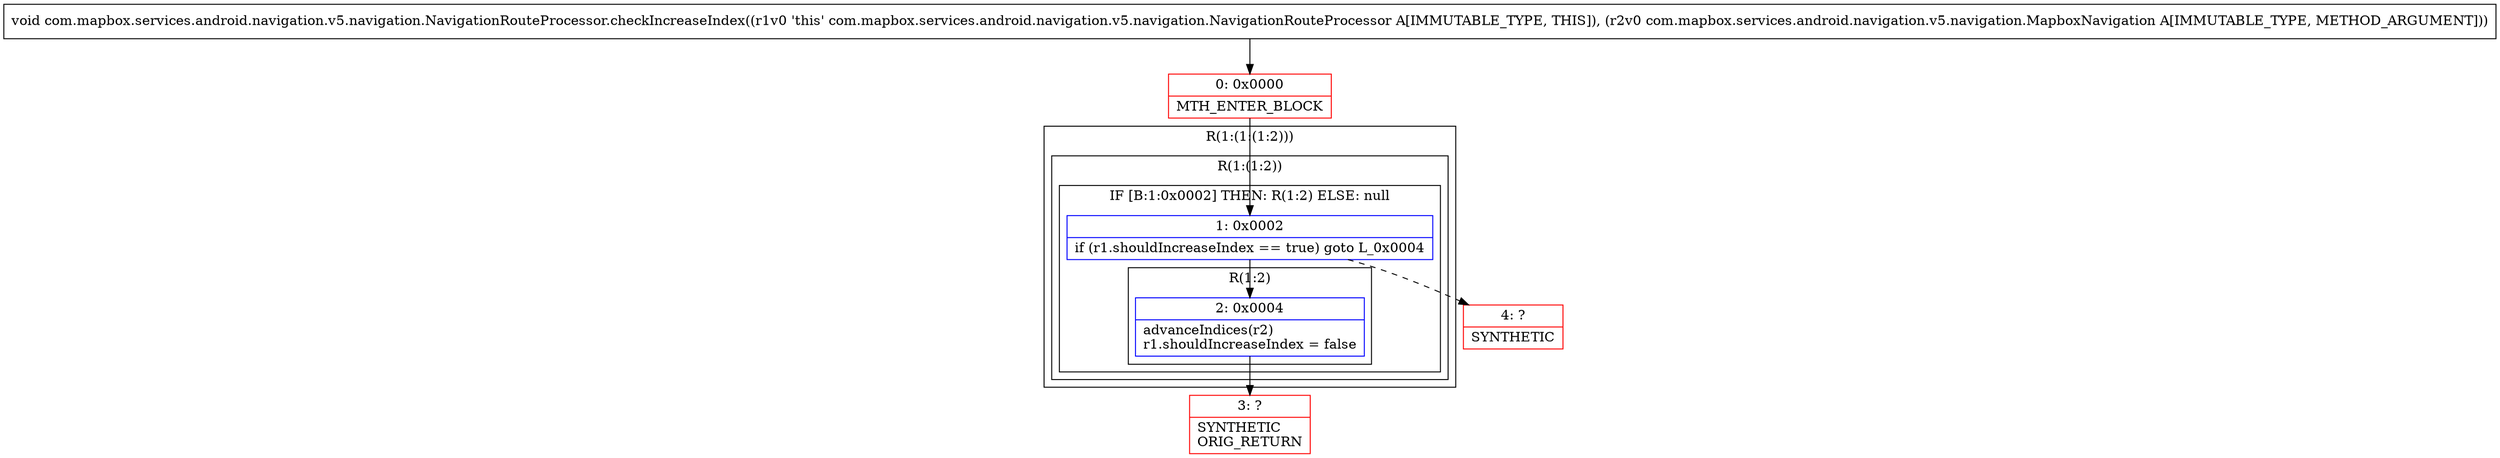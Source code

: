 digraph "CFG forcom.mapbox.services.android.navigation.v5.navigation.NavigationRouteProcessor.checkIncreaseIndex(Lcom\/mapbox\/services\/android\/navigation\/v5\/navigation\/MapboxNavigation;)V" {
subgraph cluster_Region_1116131418 {
label = "R(1:(1:(1:2)))";
node [shape=record,color=blue];
subgraph cluster_Region_160874108 {
label = "R(1:(1:2))";
node [shape=record,color=blue];
subgraph cluster_IfRegion_1964659007 {
label = "IF [B:1:0x0002] THEN: R(1:2) ELSE: null";
node [shape=record,color=blue];
Node_1 [shape=record,label="{1\:\ 0x0002|if (r1.shouldIncreaseIndex == true) goto L_0x0004\l}"];
subgraph cluster_Region_515919533 {
label = "R(1:2)";
node [shape=record,color=blue];
Node_2 [shape=record,label="{2\:\ 0x0004|advanceIndices(r2)\lr1.shouldIncreaseIndex = false\l}"];
}
}
}
}
Node_0 [shape=record,color=red,label="{0\:\ 0x0000|MTH_ENTER_BLOCK\l}"];
Node_3 [shape=record,color=red,label="{3\:\ ?|SYNTHETIC\lORIG_RETURN\l}"];
Node_4 [shape=record,color=red,label="{4\:\ ?|SYNTHETIC\l}"];
MethodNode[shape=record,label="{void com.mapbox.services.android.navigation.v5.navigation.NavigationRouteProcessor.checkIncreaseIndex((r1v0 'this' com.mapbox.services.android.navigation.v5.navigation.NavigationRouteProcessor A[IMMUTABLE_TYPE, THIS]), (r2v0 com.mapbox.services.android.navigation.v5.navigation.MapboxNavigation A[IMMUTABLE_TYPE, METHOD_ARGUMENT])) }"];
MethodNode -> Node_0;
Node_1 -> Node_2;
Node_1 -> Node_4[style=dashed];
Node_2 -> Node_3;
Node_0 -> Node_1;
}

